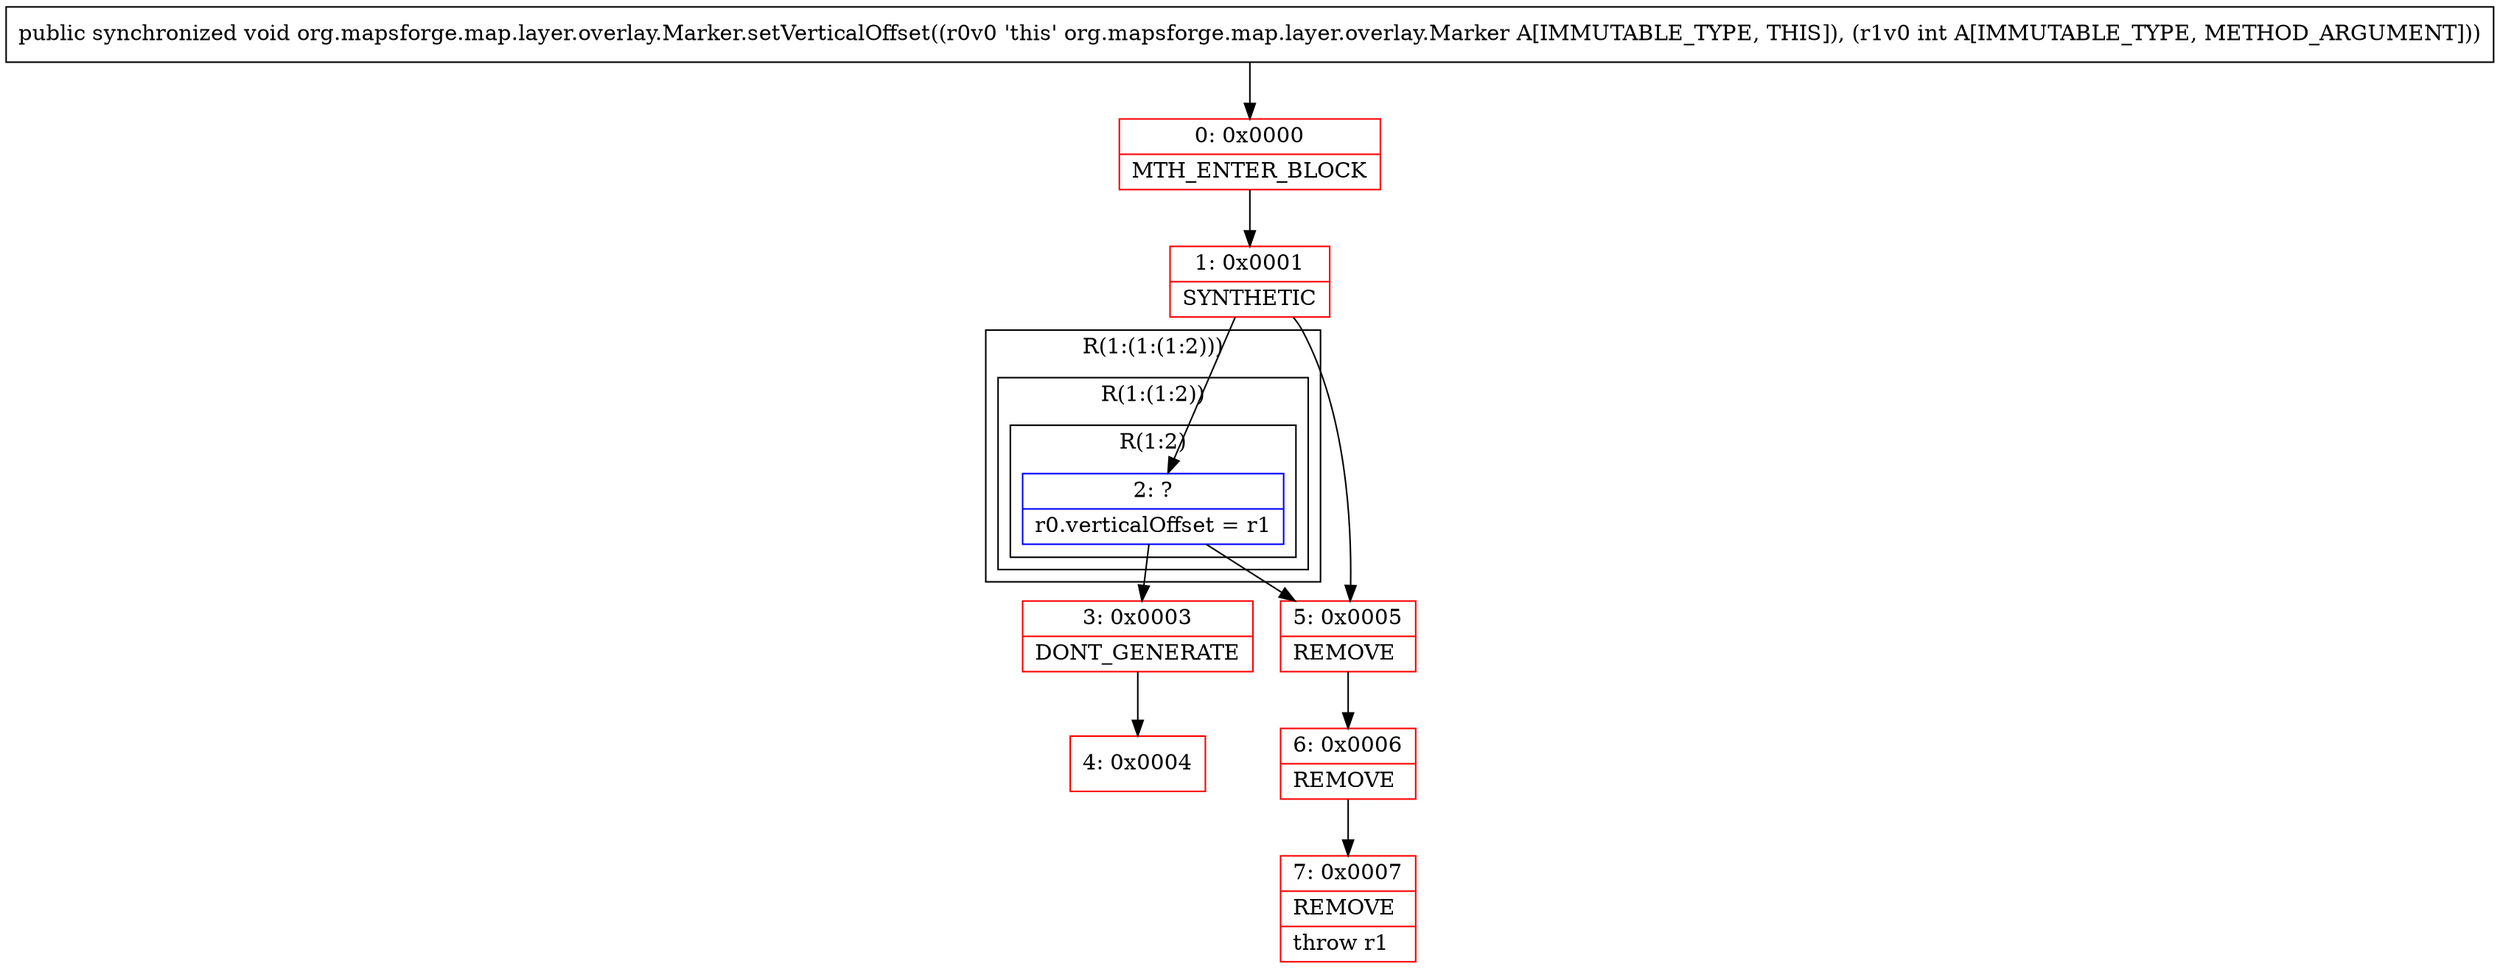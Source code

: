 digraph "CFG fororg.mapsforge.map.layer.overlay.Marker.setVerticalOffset(I)V" {
subgraph cluster_Region_248681082 {
label = "R(1:(1:(1:2)))";
node [shape=record,color=blue];
subgraph cluster_Region_1880298815 {
label = "R(1:(1:2))";
node [shape=record,color=blue];
subgraph cluster_Region_1046089525 {
label = "R(1:2)";
node [shape=record,color=blue];
Node_2 [shape=record,label="{2\:\ ?|r0.verticalOffset = r1\l}"];
}
}
}
Node_0 [shape=record,color=red,label="{0\:\ 0x0000|MTH_ENTER_BLOCK\l}"];
Node_1 [shape=record,color=red,label="{1\:\ 0x0001|SYNTHETIC\l}"];
Node_3 [shape=record,color=red,label="{3\:\ 0x0003|DONT_GENERATE\l}"];
Node_4 [shape=record,color=red,label="{4\:\ 0x0004}"];
Node_5 [shape=record,color=red,label="{5\:\ 0x0005|REMOVE\l}"];
Node_6 [shape=record,color=red,label="{6\:\ 0x0006|REMOVE\l}"];
Node_7 [shape=record,color=red,label="{7\:\ 0x0007|REMOVE\l|throw r1\l}"];
MethodNode[shape=record,label="{public synchronized void org.mapsforge.map.layer.overlay.Marker.setVerticalOffset((r0v0 'this' org.mapsforge.map.layer.overlay.Marker A[IMMUTABLE_TYPE, THIS]), (r1v0 int A[IMMUTABLE_TYPE, METHOD_ARGUMENT])) }"];
MethodNode -> Node_0;
Node_2 -> Node_3;
Node_2 -> Node_5;
Node_0 -> Node_1;
Node_1 -> Node_2;
Node_1 -> Node_5;
Node_3 -> Node_4;
Node_5 -> Node_6;
Node_6 -> Node_7;
}

